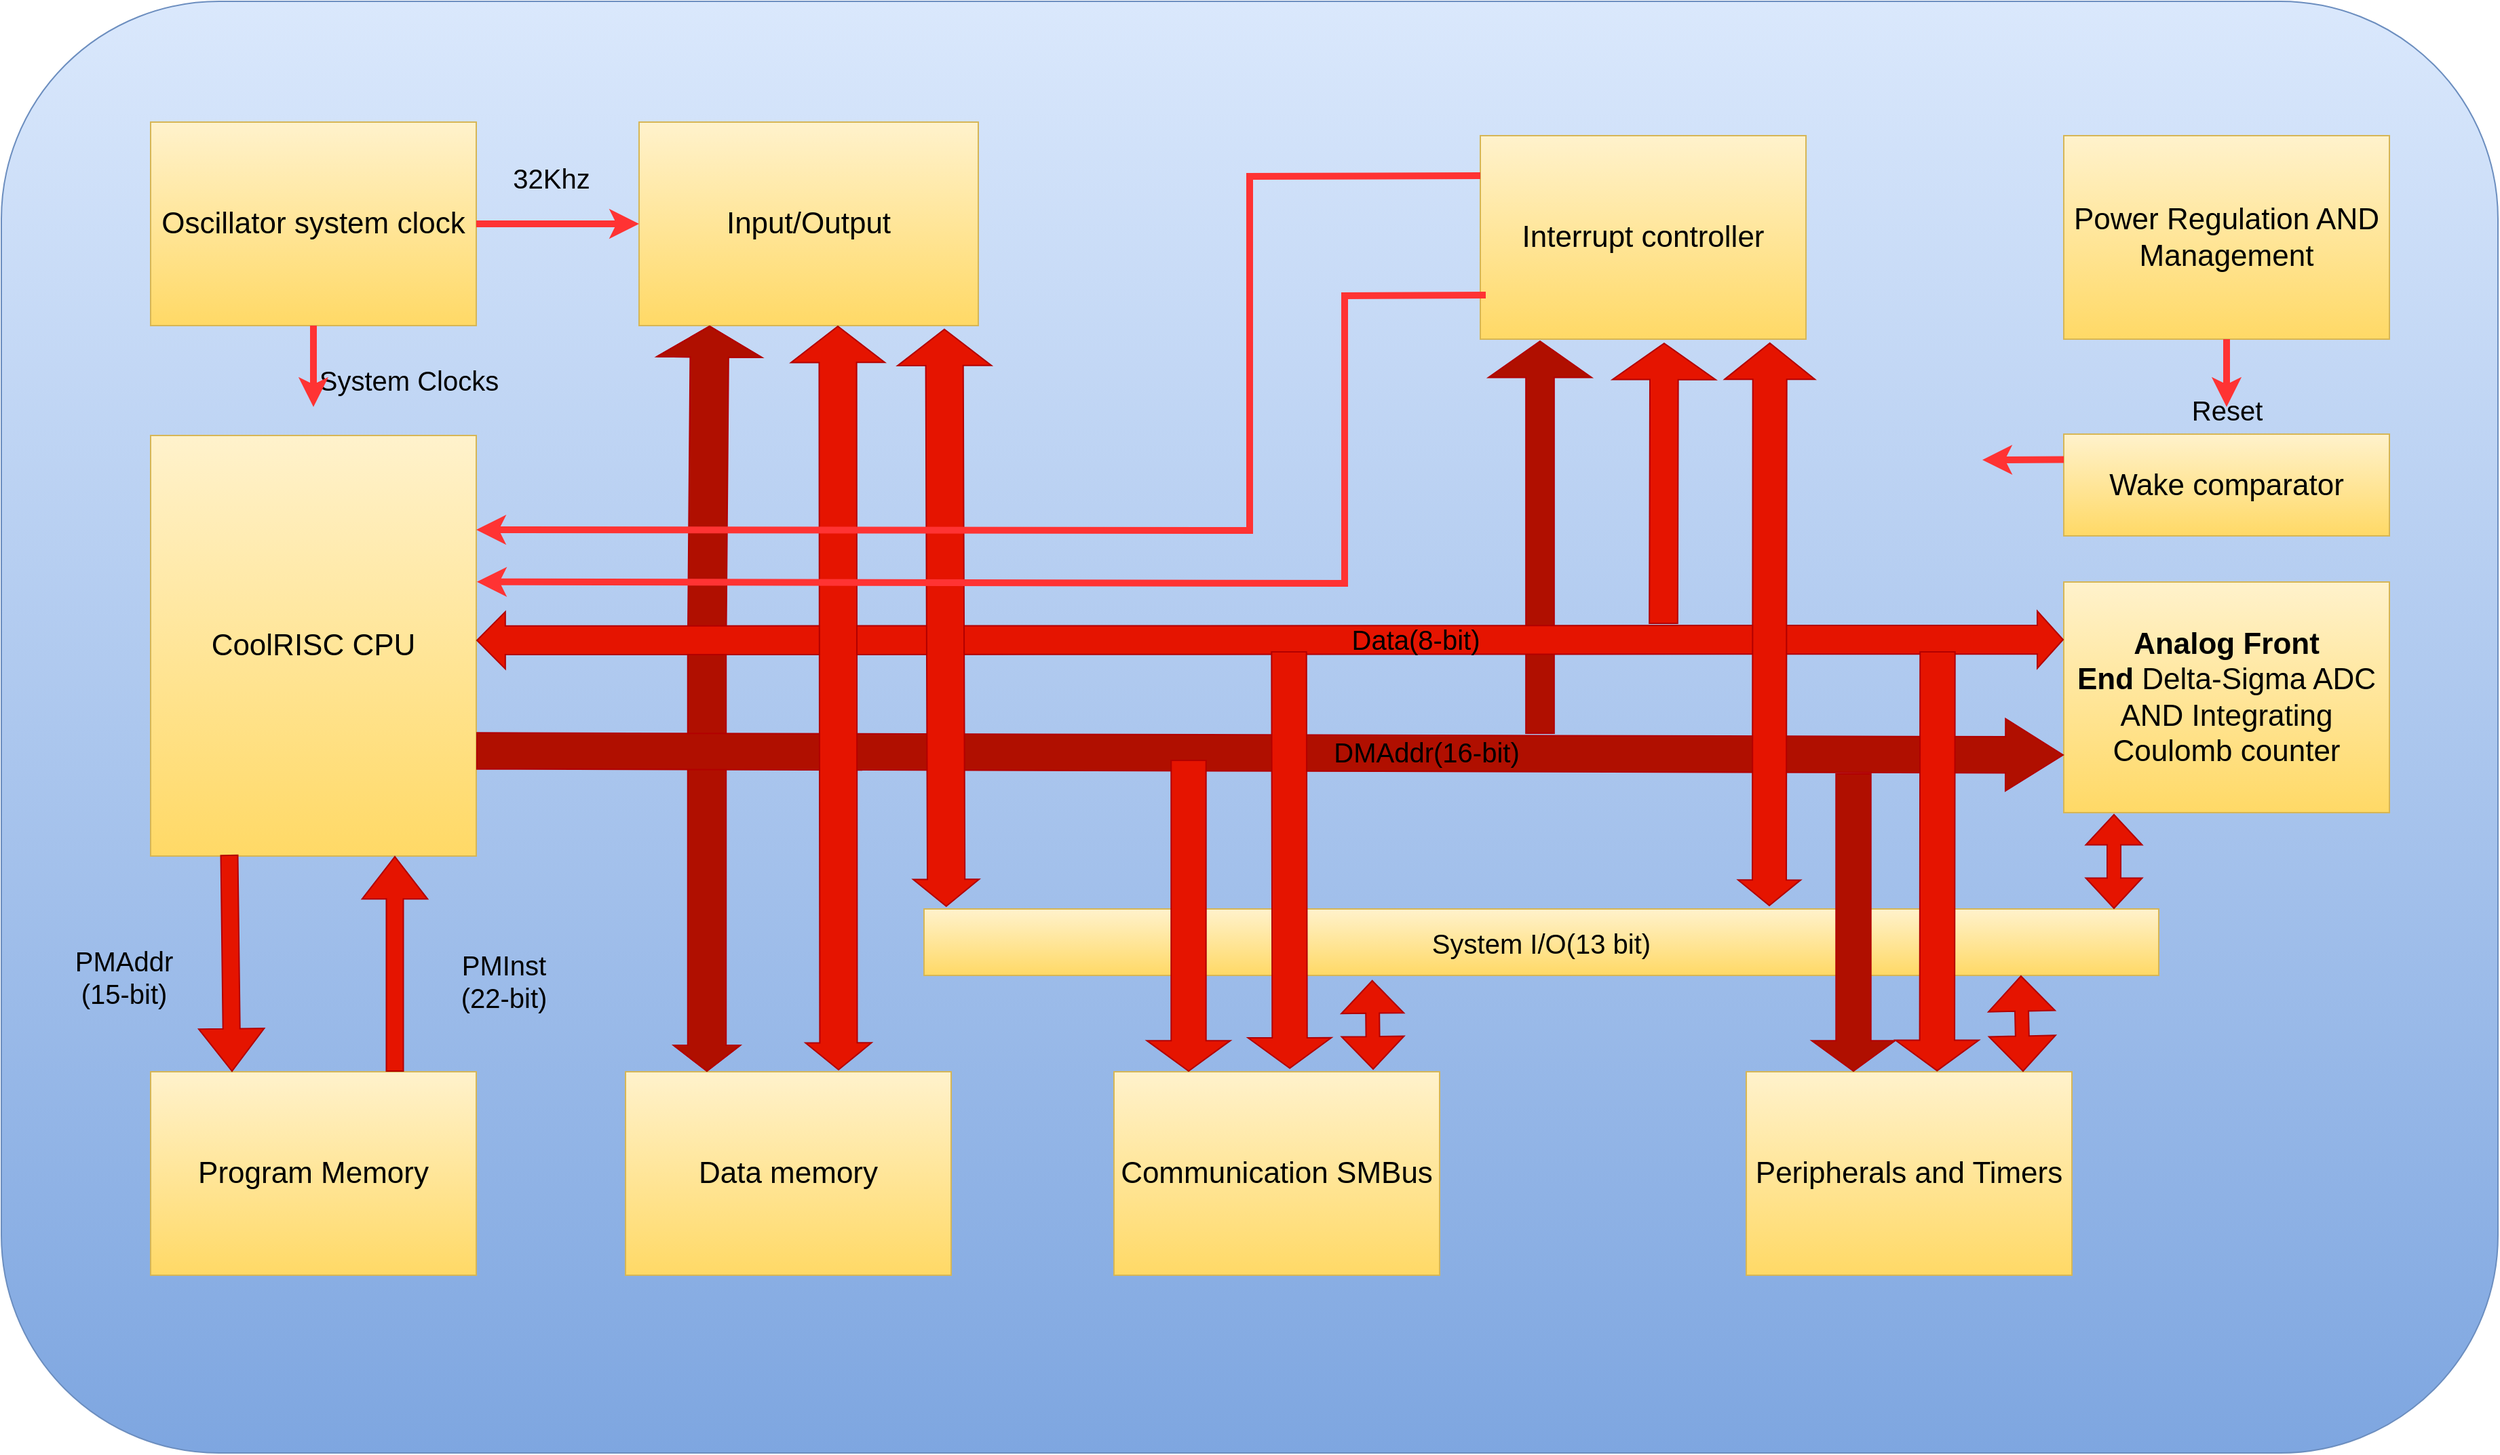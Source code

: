<mxfile version="15.8.8" type="github">
  <diagram id="Xn0tVXJjf7EoQQK6EMrX" name="Page-1">
    <mxGraphModel dx="3730" dy="1158" grid="1" gridSize="10" guides="1" tooltips="1" connect="1" arrows="1" fold="1" page="1" pageScale="1" pageWidth="827" pageHeight="1169" math="0" shadow="0">
      <root>
        <mxCell id="0" />
        <mxCell id="1" parent="0" />
        <mxCell id="cg2cYnzJ5RmDmPxi0Xtj-1" value="" style="rounded=1;whiteSpace=wrap;html=1;fillColor=#dae8fc;gradientColor=#7ea6e0;strokeColor=#6c8ebf;" vertex="1" parent="1">
          <mxGeometry x="-1060" y="91" width="1840" height="1070" as="geometry" />
        </mxCell>
        <mxCell id="cg2cYnzJ5RmDmPxi0Xtj-2" value="&lt;font style=&quot;font-size: 22px&quot;&gt;Oscillator system clock&lt;/font&gt;" style="rounded=0;whiteSpace=wrap;html=1;fillColor=#fff2cc;gradientColor=#ffd966;strokeColor=#d6b656;" vertex="1" parent="1">
          <mxGeometry x="-950" y="180" width="240" height="150" as="geometry" />
        </mxCell>
        <mxCell id="cg2cYnzJ5RmDmPxi0Xtj-3" value="&lt;font style=&quot;font-size: 22px&quot;&gt;CoolRISC CPU&lt;/font&gt;" style="rounded=0;whiteSpace=wrap;html=1;fillColor=#fff2cc;gradientColor=#ffd966;strokeColor=#d6b656;" vertex="1" parent="1">
          <mxGeometry x="-950" y="411" width="240" height="310" as="geometry" />
        </mxCell>
        <mxCell id="cg2cYnzJ5RmDmPxi0Xtj-9" value="&lt;font style=&quot;font-size: 22px&quot;&gt;Program Memory&lt;/font&gt;" style="rounded=0;whiteSpace=wrap;html=1;fillColor=#fff2cc;gradientColor=#ffd966;strokeColor=#d6b656;" vertex="1" parent="1">
          <mxGeometry x="-950" y="880" width="240" height="150" as="geometry" />
        </mxCell>
        <mxCell id="cg2cYnzJ5RmDmPxi0Xtj-10" value="&lt;span style=&quot;font-size: 22px&quot;&gt;Data memory&lt;/span&gt;" style="rounded=0;whiteSpace=wrap;html=1;fillColor=#fff2cc;gradientColor=#ffd966;strokeColor=#d6b656;" vertex="1" parent="1">
          <mxGeometry x="-600" y="880" width="240" height="150" as="geometry" />
        </mxCell>
        <mxCell id="cg2cYnzJ5RmDmPxi0Xtj-11" value="&lt;font style=&quot;font-size: 22px&quot;&gt;Communication SMBus&lt;/font&gt;" style="rounded=0;whiteSpace=wrap;html=1;fillColor=#fff2cc;gradientColor=#ffd966;strokeColor=#d6b656;" vertex="1" parent="1">
          <mxGeometry x="-240" y="880" width="240" height="150" as="geometry" />
        </mxCell>
        <mxCell id="cg2cYnzJ5RmDmPxi0Xtj-12" value="&lt;font style=&quot;font-size: 22px&quot;&gt;Peripherals and Timers&lt;/font&gt;" style="rounded=0;whiteSpace=wrap;html=1;fillColor=#fff2cc;gradientColor=#ffd966;strokeColor=#d6b656;" vertex="1" parent="1">
          <mxGeometry x="226" y="880" width="240" height="150" as="geometry" />
        </mxCell>
        <mxCell id="cg2cYnzJ5RmDmPxi0Xtj-13" value="&lt;font style=&quot;font-size: 22px&quot;&gt;Input/Output&lt;/font&gt;" style="rounded=0;whiteSpace=wrap;html=1;fillColor=#fff2cc;gradientColor=#ffd966;strokeColor=#d6b656;" vertex="1" parent="1">
          <mxGeometry x="-590" y="180" width="250" height="150" as="geometry" />
        </mxCell>
        <mxCell id="cg2cYnzJ5RmDmPxi0Xtj-14" value="&lt;font style=&quot;font-size: 22px&quot;&gt;Interrupt controller&lt;/font&gt;" style="rounded=0;whiteSpace=wrap;html=1;fillColor=#fff2cc;gradientColor=#ffd966;strokeColor=#d6b656;" vertex="1" parent="1">
          <mxGeometry x="30" y="190" width="240" height="150" as="geometry" />
        </mxCell>
        <mxCell id="cg2cYnzJ5RmDmPxi0Xtj-15" value="&lt;font style=&quot;font-size: 22px&quot;&gt;Power Regulation AND Management&lt;/font&gt;" style="rounded=0;whiteSpace=wrap;html=1;fillColor=#fff2cc;gradientColor=#ffd966;strokeColor=#d6b656;" vertex="1" parent="1">
          <mxGeometry x="460" y="190" width="240" height="150" as="geometry" />
        </mxCell>
        <mxCell id="cg2cYnzJ5RmDmPxi0Xtj-16" value="&lt;font style=&quot;font-size: 22px&quot;&gt;&lt;b&gt;Analog Front End&lt;/b&gt;&amp;nbsp;Delta-Sigma ADC&lt;br&gt;AND Integrating Coulomb counter&lt;br&gt;&lt;/font&gt;" style="rounded=0;whiteSpace=wrap;html=1;fillColor=#fff2cc;gradientColor=#ffd966;strokeColor=#d6b656;" vertex="1" parent="1">
          <mxGeometry x="460" y="519" width="240" height="170" as="geometry" />
        </mxCell>
        <mxCell id="cg2cYnzJ5RmDmPxi0Xtj-17" value="&lt;font style=&quot;font-size: 22px&quot;&gt;Wake comparator&lt;/font&gt;" style="rounded=0;whiteSpace=wrap;html=1;fillColor=#fff2cc;gradientColor=#ffd966;strokeColor=#d6b656;" vertex="1" parent="1">
          <mxGeometry x="460" y="410" width="240" height="75" as="geometry" />
        </mxCell>
        <mxCell id="cg2cYnzJ5RmDmPxi0Xtj-18" value="" style="shape=flexArrow;endArrow=classic;html=1;rounded=0;fillColor=#e51400;strokeColor=#B20000;width=12.5;endSize=10.059;endWidth=34.706;entryX=0.25;entryY=0;entryDx=0;entryDy=0;" edge="1" parent="1" target="cg2cYnzJ5RmDmPxi0Xtj-9">
          <mxGeometry width="50" height="50" relative="1" as="geometry">
            <mxPoint x="-892" y="720" as="sourcePoint" />
            <mxPoint x="-892" y="820" as="targetPoint" />
          </mxGeometry>
        </mxCell>
        <mxCell id="cg2cYnzJ5RmDmPxi0Xtj-19" value="" style="shape=flexArrow;endArrow=classic;html=1;rounded=0;fillColor=#e51400;strokeColor=#B20000;width=12.5;endSize=10.059;endWidth=34.706;entryX=0.75;entryY=1;entryDx=0;entryDy=0;exitX=0.75;exitY=0;exitDx=0;exitDy=0;" edge="1" parent="1" source="cg2cYnzJ5RmDmPxi0Xtj-9" target="cg2cYnzJ5RmDmPxi0Xtj-3">
          <mxGeometry width="50" height="50" relative="1" as="geometry">
            <mxPoint x="-882" y="730" as="sourcePoint" />
            <mxPoint x="-882" y="830" as="targetPoint" />
          </mxGeometry>
        </mxCell>
        <mxCell id="cg2cYnzJ5RmDmPxi0Xtj-20" value="" style="shape=flexArrow;endArrow=classic;startArrow=classic;html=1;rounded=0;fillColor=#b00f00;strokeColor=#B20000;entryX=0.208;entryY=1;entryDx=0;entryDy=0;entryPerimeter=0;exitX=0.25;exitY=0;exitDx=0;exitDy=0;endWidth=48.235;endSize=7.235;width=28.235;" edge="1" parent="1" source="cg2cYnzJ5RmDmPxi0Xtj-10" target="cg2cYnzJ5RmDmPxi0Xtj-13">
          <mxGeometry width="100" height="100" relative="1" as="geometry">
            <mxPoint x="-530" y="720" as="sourcePoint" />
            <mxPoint x="-430" y="620" as="targetPoint" />
            <Array as="points">
              <mxPoint x="-540" y="570" />
            </Array>
          </mxGeometry>
        </mxCell>
        <mxCell id="cg2cYnzJ5RmDmPxi0Xtj-21" value="" style="shape=flexArrow;endArrow=classic;html=1;rounded=0;fillColor=#b00f00;strokeColor=#B20000;exitX=1;exitY=0.75;exitDx=0;exitDy=0;entryX=0;entryY=0.75;entryDx=0;entryDy=0;endWidth=25.556;endSize=13.817;width=26.667;" edge="1" parent="1" source="cg2cYnzJ5RmDmPxi0Xtj-3" target="cg2cYnzJ5RmDmPxi0Xtj-16">
          <mxGeometry width="50" height="50" relative="1" as="geometry">
            <mxPoint x="-130" y="660" as="sourcePoint" />
            <mxPoint x="-80" y="610" as="targetPoint" />
          </mxGeometry>
        </mxCell>
        <mxCell id="cg2cYnzJ5RmDmPxi0Xtj-44" value="DMAddr(16-bit)" style="edgeLabel;html=1;align=center;verticalAlign=middle;resizable=0;points=[];fontSize=20;labelBackgroundColor=none;" vertex="1" connectable="0" parent="cg2cYnzJ5RmDmPxi0Xtj-21">
          <mxGeometry x="0.145" y="4" relative="1" as="geometry">
            <mxPoint x="30" y="3" as="offset" />
          </mxGeometry>
        </mxCell>
        <mxCell id="cg2cYnzJ5RmDmPxi0Xtj-22" value="" style="shape=flexArrow;endArrow=classic;html=1;rounded=0;fillColor=#b00f00;strokeColor=#B20000;entryX=0.25;entryY=1;entryDx=0;entryDy=0;endWidth=54.167;endSize=8.583;width=20.833;" edge="1" parent="1">
          <mxGeometry width="50" height="50" relative="1" as="geometry">
            <mxPoint x="74" y="631" as="sourcePoint" />
            <mxPoint x="74" y="341" as="targetPoint" />
          </mxGeometry>
        </mxCell>
        <mxCell id="cg2cYnzJ5RmDmPxi0Xtj-23" value="&lt;font style=&quot;font-size: 20px&quot;&gt;System I/O(13 bit)&lt;/font&gt;" style="rounded=0;whiteSpace=wrap;html=1;fillColor=#fff2cc;gradientColor=#ffd966;strokeColor=#d6b656;" vertex="1" parent="1">
          <mxGeometry x="-380" y="760" width="910" height="49" as="geometry" />
        </mxCell>
        <mxCell id="cg2cYnzJ5RmDmPxi0Xtj-24" value="" style="shape=flexArrow;endArrow=classic;startArrow=classic;html=1;rounded=0;fillColor=#e51400;strokeColor=#B20000;startWidth=30.476;startSize=7.081;endWidth=30.476;endSize=7.081;" edge="1" parent="1">
          <mxGeometry width="100" height="100" relative="1" as="geometry">
            <mxPoint x="497" y="760" as="sourcePoint" />
            <mxPoint x="497" y="690" as="targetPoint" />
          </mxGeometry>
        </mxCell>
        <mxCell id="cg2cYnzJ5RmDmPxi0Xtj-25" value="" style="shape=flexArrow;endArrow=classic;startArrow=classic;html=1;rounded=0;fillColor=#e51400;strokeColor=#B20000;exitX=0.75;exitY=0;exitDx=0;exitDy=0;endWidth=38;endSize=8.27;startWidth=38;startSize=8.27;entryX=0.862;entryY=1;entryDx=0;entryDy=0;entryPerimeter=0;" edge="1" parent="1">
          <mxGeometry width="100" height="100" relative="1" as="geometry">
            <mxPoint x="430" y="880" as="sourcePoint" />
            <mxPoint x="428.42" y="809.0" as="targetPoint" />
          </mxGeometry>
        </mxCell>
        <mxCell id="cg2cYnzJ5RmDmPxi0Xtj-26" value="" style="shape=flexArrow;endArrow=classic;startArrow=classic;html=1;rounded=0;fillColor=#e51400;strokeColor=#B20000;exitX=0.796;exitY=-0.01;exitDx=0;exitDy=0;entryX=0.363;entryY=1.069;entryDx=0;entryDy=0;entryPerimeter=0;exitPerimeter=0;endWidth=35;endSize=7.66;startWidth=35;startSize=7.66;" edge="1" parent="1" source="cg2cYnzJ5RmDmPxi0Xtj-11" target="cg2cYnzJ5RmDmPxi0Xtj-23">
          <mxGeometry width="100" height="100" relative="1" as="geometry">
            <mxPoint x="310" y="890" as="sourcePoint" />
            <mxPoint x="310" y="820" as="targetPoint" />
          </mxGeometry>
        </mxCell>
        <mxCell id="cg2cYnzJ5RmDmPxi0Xtj-27" value="" style="shape=flexArrow;endArrow=classic;startArrow=classic;html=1;rounded=0;fillColor=#e51400;strokeColor=#B20000;entryX=0;entryY=0.25;entryDx=0;entryDy=0;width=21.143;startSize=6.64;" edge="1" parent="1" target="cg2cYnzJ5RmDmPxi0Xtj-16">
          <mxGeometry width="100" height="100" relative="1" as="geometry">
            <mxPoint x="-710" y="562" as="sourcePoint" />
            <mxPoint x="-37.6" y="817.873" as="targetPoint" />
          </mxGeometry>
        </mxCell>
        <mxCell id="cg2cYnzJ5RmDmPxi0Xtj-45" value="Data(8-bit)" style="edgeLabel;html=1;align=center;verticalAlign=middle;resizable=0;points=[];fontSize=20;labelBackgroundColor=none;" vertex="1" connectable="0" parent="cg2cYnzJ5RmDmPxi0Xtj-27">
          <mxGeometry x="0.183" y="-8" relative="1" as="geometry">
            <mxPoint y="-9" as="offset" />
          </mxGeometry>
        </mxCell>
        <mxCell id="cg2cYnzJ5RmDmPxi0Xtj-46" value="System Clocks" style="edgeLabel;html=1;align=center;verticalAlign=middle;resizable=0;points=[];fontSize=20;labelBackgroundColor=none;" vertex="1" connectable="0" parent="cg2cYnzJ5RmDmPxi0Xtj-27">
          <mxGeometry x="-0.884" y="2" relative="1" as="geometry">
            <mxPoint x="-118" y="-190" as="offset" />
          </mxGeometry>
        </mxCell>
        <mxCell id="cg2cYnzJ5RmDmPxi0Xtj-47" value="PMInst&lt;br&gt;(22-bit)" style="edgeLabel;html=1;align=center;verticalAlign=middle;resizable=0;points=[];fontSize=20;labelBackgroundColor=none;" vertex="1" connectable="0" parent="cg2cYnzJ5RmDmPxi0Xtj-27">
          <mxGeometry x="-0.884" y="2" relative="1" as="geometry">
            <mxPoint x="-48" y="253" as="offset" />
          </mxGeometry>
        </mxCell>
        <mxCell id="cg2cYnzJ5RmDmPxi0Xtj-48" value="PMAddr&lt;br&gt;(15-bit)" style="edgeLabel;html=1;align=center;verticalAlign=middle;resizable=0;points=[];fontSize=20;labelBackgroundColor=none;" vertex="1" connectable="0" parent="cg2cYnzJ5RmDmPxi0Xtj-27">
          <mxGeometry x="-0.884" y="2" relative="1" as="geometry">
            <mxPoint x="-328" y="250" as="offset" />
          </mxGeometry>
        </mxCell>
        <mxCell id="cg2cYnzJ5RmDmPxi0Xtj-49" value="32Khz" style="edgeLabel;html=1;align=center;verticalAlign=middle;resizable=0;points=[];fontSize=20;labelBackgroundColor=none;" vertex="1" connectable="0" parent="cg2cYnzJ5RmDmPxi0Xtj-27">
          <mxGeometry x="-0.884" y="2" relative="1" as="geometry">
            <mxPoint x="-13" y="-339" as="offset" />
          </mxGeometry>
        </mxCell>
        <mxCell id="cg2cYnzJ5RmDmPxi0Xtj-50" value="Reset" style="edgeLabel;html=1;align=center;verticalAlign=middle;resizable=0;points=[];fontSize=20;labelBackgroundColor=none;" vertex="1" connectable="0" parent="cg2cYnzJ5RmDmPxi0Xtj-27">
          <mxGeometry x="-0.884" y="2" relative="1" as="geometry">
            <mxPoint x="1222" y="-168" as="offset" />
          </mxGeometry>
        </mxCell>
        <mxCell id="cg2cYnzJ5RmDmPxi0Xtj-28" value="" style="shape=flexArrow;endArrow=classic;startArrow=classic;html=1;rounded=0;fillColor=#e51400;strokeColor=#B20000;entryX=0.75;entryY=1;entryDx=0;entryDy=0;width=27.586;startSize=6.269;endWidth=40.487;endSize=8.565;" edge="1" parent="1">
          <mxGeometry width="100" height="100" relative="1" as="geometry">
            <mxPoint x="-443" y="879" as="sourcePoint" />
            <mxPoint x="-443.5" y="330" as="targetPoint" />
          </mxGeometry>
        </mxCell>
        <mxCell id="cg2cYnzJ5RmDmPxi0Xtj-29" value="" style="shape=flexArrow;endArrow=classic;startArrow=classic;html=1;rounded=0;fillColor=#e51400;strokeColor=#B20000;entryX=0.9;entryY=1.015;entryDx=0;entryDy=0;width=27.586;startSize=6.269;exitX=0.018;exitY=-0.03;exitDx=0;exitDy=0;exitPerimeter=0;endWidth=40.487;endSize=8.565;entryPerimeter=0;" edge="1" parent="1" source="cg2cYnzJ5RmDmPxi0Xtj-23" target="cg2cYnzJ5RmDmPxi0Xtj-13">
          <mxGeometry width="100" height="100" relative="1" as="geometry">
            <mxPoint x="-436.84" y="889.1" as="sourcePoint" />
            <mxPoint x="-433.5" y="340" as="targetPoint" />
          </mxGeometry>
        </mxCell>
        <mxCell id="cg2cYnzJ5RmDmPxi0Xtj-30" value="" style="shape=flexArrow;endArrow=classic;html=1;rounded=0;fillColor=#e51400;strokeColor=#B20000;entryX=0.602;entryY=1.017;entryDx=0;entryDy=0;endWidth=54.167;endSize=8.583;width=20.833;entryPerimeter=0;" edge="1" parent="1">
          <mxGeometry width="50" height="50" relative="1" as="geometry">
            <mxPoint x="165" y="550" as="sourcePoint" />
            <mxPoint x="165.48" y="342.55" as="targetPoint" />
          </mxGeometry>
        </mxCell>
        <mxCell id="cg2cYnzJ5RmDmPxi0Xtj-31" value="" style="shape=flexArrow;endArrow=classic;startArrow=classic;html=1;rounded=0;fillColor=#e51400;strokeColor=#B20000;entryX=0.914;entryY=1.016;entryDx=0;entryDy=0;width=25;startSize=5.942;endWidth=40.487;endSize=8.565;entryPerimeter=0;" edge="1" parent="1">
          <mxGeometry width="100" height="100" relative="1" as="geometry">
            <mxPoint x="243" y="758" as="sourcePoint" />
            <mxPoint x="243.36" y="342.4" as="targetPoint" />
          </mxGeometry>
        </mxCell>
        <mxCell id="cg2cYnzJ5RmDmPxi0Xtj-33" value="" style="shape=flexArrow;endArrow=classic;html=1;rounded=0;fillColor=#e51400;strokeColor=#B20000;width=25.714;endSize=7.143;endWidth=34.706;entryX=0.169;entryY=-0.014;entryDx=0;entryDy=0;entryPerimeter=0;" edge="1" parent="1">
          <mxGeometry width="50" height="50" relative="1" as="geometry">
            <mxPoint x="-111" y="570" as="sourcePoint" />
            <mxPoint x="-110.44" y="877.9" as="targetPoint" />
          </mxGeometry>
        </mxCell>
        <mxCell id="cg2cYnzJ5RmDmPxi0Xtj-34" value="" style="shape=flexArrow;endArrow=classic;html=1;rounded=0;fillColor=#e51400;strokeColor=#B20000;width=25.714;endSize=7.143;endWidth=34.706;entryX=0.5;entryY=0;entryDx=0;entryDy=0;" edge="1" parent="1">
          <mxGeometry width="50" height="50" relative="1" as="geometry">
            <mxPoint x="-185" y="650" as="sourcePoint" />
            <mxPoint x="-185" y="880" as="targetPoint" />
          </mxGeometry>
        </mxCell>
        <mxCell id="cg2cYnzJ5RmDmPxi0Xtj-35" value="" style="shape=flexArrow;endArrow=classic;html=1;rounded=0;fillColor=#b00f00;strokeColor=#B20000;width=25.714;endSize=7.143;endWidth=34.706;entryX=0.35;entryY=0;entryDx=0;entryDy=0;entryPerimeter=0;" edge="1" parent="1">
          <mxGeometry width="50" height="50" relative="1" as="geometry">
            <mxPoint x="305" y="660" as="sourcePoint" />
            <mxPoint x="305.0" y="880" as="targetPoint" />
          </mxGeometry>
        </mxCell>
        <mxCell id="cg2cYnzJ5RmDmPxi0Xtj-36" value="" style="shape=flexArrow;endArrow=classic;html=1;rounded=0;fillColor=#e51400;strokeColor=#B20000;width=25.714;endSize=7.143;endWidth=34.706;entryX=0.586;entryY=-0.002;entryDx=0;entryDy=0;entryPerimeter=0;" edge="1" parent="1" target="cg2cYnzJ5RmDmPxi0Xtj-12">
          <mxGeometry width="50" height="50" relative="1" as="geometry">
            <mxPoint x="367" y="570" as="sourcePoint" />
            <mxPoint x="315.0" y="890" as="targetPoint" />
          </mxGeometry>
        </mxCell>
        <mxCell id="cg2cYnzJ5RmDmPxi0Xtj-37" value="" style="endArrow=classic;html=1;rounded=0;fillColor=#e51400;strokeColor=#FF3333;entryX=1;entryY=0.25;entryDx=0;entryDy=0;strokeWidth=5;exitX=0;exitY=0.25;exitDx=0;exitDy=0;" edge="1" parent="1">
          <mxGeometry width="50" height="50" relative="1" as="geometry">
            <mxPoint x="30" y="219.5" as="sourcePoint" />
            <mxPoint x="-710" y="480.5" as="targetPoint" />
            <Array as="points">
              <mxPoint x="-140" y="220" />
              <mxPoint x="-140" y="481" />
            </Array>
          </mxGeometry>
        </mxCell>
        <mxCell id="cg2cYnzJ5RmDmPxi0Xtj-38" value="" style="endArrow=classic;html=1;rounded=0;fillColor=#e51400;strokeColor=#FF3333;entryX=1.002;entryY=0.348;entryDx=0;entryDy=0;strokeWidth=5;exitX=0;exitY=0.25;exitDx=0;exitDy=0;entryPerimeter=0;" edge="1" parent="1" target="cg2cYnzJ5RmDmPxi0Xtj-3">
          <mxGeometry width="50" height="50" relative="1" as="geometry">
            <mxPoint x="34" y="307.5" as="sourcePoint" />
            <mxPoint x="-701.12" y="519.85" as="targetPoint" />
            <Array as="points">
              <mxPoint x="-70" y="308" />
              <mxPoint x="-70" y="520" />
            </Array>
          </mxGeometry>
        </mxCell>
        <mxCell id="cg2cYnzJ5RmDmPxi0Xtj-40" value="" style="endArrow=classic;html=1;rounded=0;strokeColor=#FF3333;strokeWidth=5;entryX=0;entryY=0.5;entryDx=0;entryDy=0;" edge="1" parent="1" source="cg2cYnzJ5RmDmPxi0Xtj-2" target="cg2cYnzJ5RmDmPxi0Xtj-13">
          <mxGeometry width="50" height="50" relative="1" as="geometry">
            <mxPoint x="-450" y="610" as="sourcePoint" />
            <mxPoint x="-400" y="560" as="targetPoint" />
          </mxGeometry>
        </mxCell>
        <mxCell id="cg2cYnzJ5RmDmPxi0Xtj-41" value="" style="endArrow=classic;html=1;rounded=0;strokeColor=#FF3333;strokeWidth=5;exitX=0.5;exitY=1;exitDx=0;exitDy=0;" edge="1" parent="1" source="cg2cYnzJ5RmDmPxi0Xtj-2">
          <mxGeometry width="50" height="50" relative="1" as="geometry">
            <mxPoint x="-700" y="265" as="sourcePoint" />
            <mxPoint x="-830" y="390" as="targetPoint" />
          </mxGeometry>
        </mxCell>
        <mxCell id="cg2cYnzJ5RmDmPxi0Xtj-42" value="" style="endArrow=classic;html=1;rounded=0;strokeColor=#FF3333;strokeWidth=5;exitX=0.5;exitY=1;exitDx=0;exitDy=0;" edge="1" parent="1" source="cg2cYnzJ5RmDmPxi0Xtj-15">
          <mxGeometry width="50" height="50" relative="1" as="geometry">
            <mxPoint x="-820" y="340" as="sourcePoint" />
            <mxPoint x="580" y="390" as="targetPoint" />
          </mxGeometry>
        </mxCell>
        <mxCell id="cg2cYnzJ5RmDmPxi0Xtj-43" value="" style="endArrow=classic;html=1;rounded=0;strokeColor=#FF3333;strokeWidth=5;exitX=0;exitY=0.25;exitDx=0;exitDy=0;" edge="1" parent="1" source="cg2cYnzJ5RmDmPxi0Xtj-17">
          <mxGeometry width="50" height="50" relative="1" as="geometry">
            <mxPoint x="590" y="350" as="sourcePoint" />
            <mxPoint x="400" y="429" as="targetPoint" />
          </mxGeometry>
        </mxCell>
      </root>
    </mxGraphModel>
  </diagram>
</mxfile>
